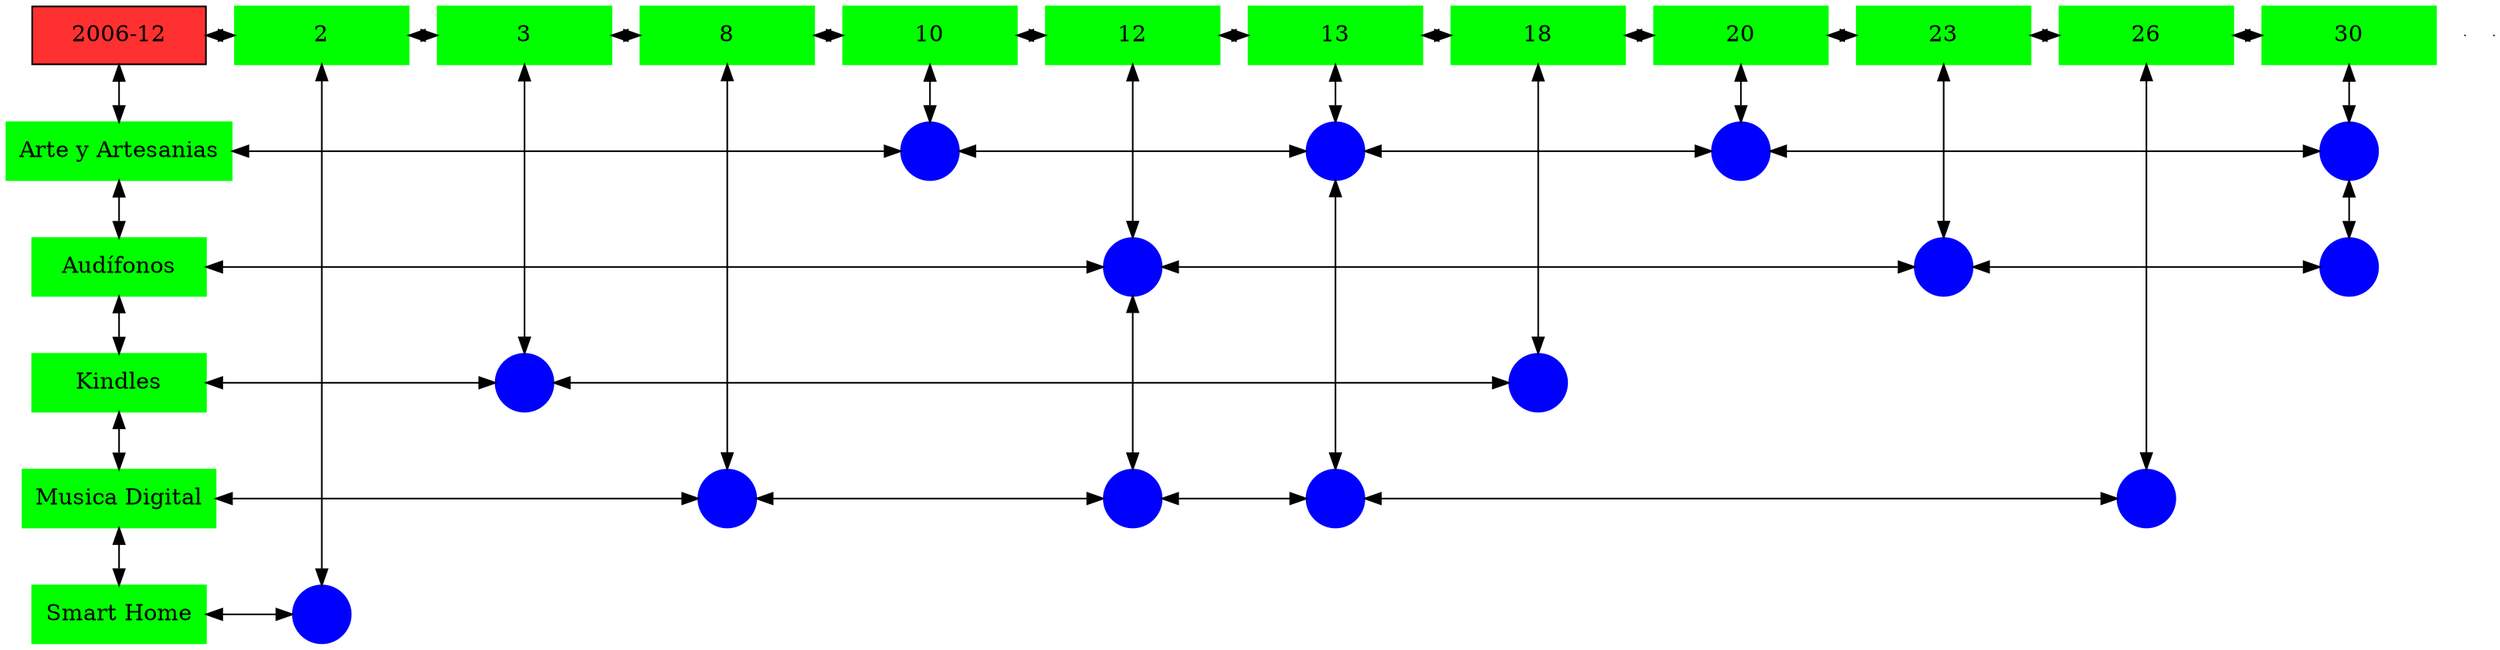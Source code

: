 digraph G{
node[shape="box"];
nodeMt[ label = "2006-12", width = 1.5, style = filled, fillcolor = firebrick1, group = 1 ];
e0[ shape = point, width = 0 ];
e1[ shape = point, width = 0 ];
node0xc001e47e50[label="2",color=green,style =filled,width = 1.5 group=2];
nodeMt->node0xc001e47e50[dir="both"];
{rank=same;nodeMt;node0xc001e47e50;}
node0xc00225d270[label="3",color=green,style =filled,width = 1.5 group=3];
node0xc001e47e50->node0xc00225d270[dir="both"];
{rank=same;node0xc001e47e50;node0xc00225d270;}
node0xc001ee5c70[label="8",color=green,style =filled,width = 1.5 group=8];
node0xc00225d270->node0xc001ee5c70[dir="both"];
{rank=same;node0xc00225d270;node0xc001ee5c70;}
node0xc002103360[label="10",color=green,style =filled,width = 1.5 group=10];
node0xc001ee5c70->node0xc002103360[dir="both"];
{rank=same;node0xc001ee5c70;node0xc002103360;}
node0xc0020bedc0[label="12",color=green,style =filled,width = 1.5 group=12];
node0xc002103360->node0xc0020bedc0[dir="both"];
{rank=same;node0xc002103360;node0xc0020bedc0;}
node0xc00225c910[label="13",color=green,style =filled,width = 1.5 group=13];
node0xc0020bedc0->node0xc00225c910[dir="both"];
{rank=same;node0xc0020bedc0;node0xc00225c910;}
node0xc00208b9a0[label="18",color=green,style =filled,width = 1.5 group=18];
node0xc00225c910->node0xc00208b9a0[dir="both"];
{rank=same;node0xc00225c910;node0xc00208b9a0;}
node0xc0022e4370[label="20",color=green,style =filled,width = 1.5 group=20];
node0xc00208b9a0->node0xc0022e4370[dir="both"];
{rank=same;node0xc00208b9a0;node0xc0022e4370;}
node0xc002239450[label="23",color=green,style =filled,width = 1.5 group=23];
node0xc0022e4370->node0xc002239450[dir="both"];
{rank=same;node0xc0022e4370;node0xc002239450;}
node0xc00202fea0[label="26",color=green,style =filled,width = 1.5 group=26];
node0xc002239450->node0xc00202fea0[dir="both"];
{rank=same;node0xc002239450;node0xc00202fea0;}
node0xc00207e1e0[label="30",color=green,style =filled,width = 1.5 group=30];
node0xc00202fea0->node0xc00207e1e0[dir="both"];
{rank=same;node0xc00202fea0;node0xc00207e1e0;}
node0xc00207e190[label="Arte y Artesanias",color=green,style =filled width = 1.5 group=1];
node0xc0020ff800[label="",color=blue,style =filled, width = 0.5 group=10 shape=circle];
node0xc00207e190->node0xc0020ff800[dir="both"];
{rank=same;node0xc00207e190;node0xc0020ff800;}
node0xc0022c6480[label="",color=blue,style =filled, width = 0.5 group=13 shape=circle];
node0xc0020ff800->node0xc0022c6480[dir="both"];
{rank=same;node0xc0022c6480;node0xc0020ff800;}
node0xc0022dcd80[label="",color=blue,style =filled, width = 0.5 group=20 shape=circle];
node0xc0022c6480->node0xc0022dcd80[dir="both"];
{rank=same;node0xc0022dcd80;node0xc0022c6480;}
node0xc00207a880[label="",color=blue,style =filled, width = 0.5 group=30 shape=circle];
node0xc0022dcd80->node0xc00207a880[dir="both"];
{rank=same;node0xc00207a880;node0xc0022dcd80;}
node0xc00216a780[label="Audífonos",color=green,style =filled width = 1.5 group=1];
node0xc00216c580[label="",color=blue,style =filled, width = 0.5 group=12 shape=circle];
node0xc00216a780->node0xc00216c580[dir="both"];
{rank=same;node0xc00216a780;node0xc00216c580;}
node0xc002233f00[label="",color=blue,style =filled, width = 0.5 group=23 shape=circle];
node0xc00216c580->node0xc002233f00[dir="both"];
{rank=same;node0xc002233f00;node0xc00216c580;}
node0xc0022f1c80[label="",color=blue,style =filled, width = 0.5 group=30 shape=circle];
node0xc002233f00->node0xc0022f1c80[dir="both"];
{rank=same;node0xc0022f1c80;node0xc002233f00;}
node0xc00208b950[label="Kindles",color=green,style =filled width = 1.5 group=1];
node0xc002259500[label="",color=blue,style =filled, width = 0.5 group=3 shape=circle];
node0xc00208b950->node0xc002259500[dir="both"];
{rank=same;node0xc00208b950;node0xc002259500;}
node0xc00208d200[label="",color=blue,style =filled, width = 0.5 group=18 shape=circle];
node0xc002259500->node0xc00208d200[dir="both"];
{rank=same;node0xc00208d200;node0xc002259500;}
node0xc001ee5c20[label="Musica Digital",color=green,style =filled width = 1.5 group=1];
node0xc001ee3180[label="",color=blue,style =filled, width = 0.5 group=8 shape=circle];
node0xc001ee5c20->node0xc001ee3180[dir="both"];
{rank=same;node0xc001ee5c20;node0xc001ee3180;}
node0xc0020bcf80[label="",color=blue,style =filled, width = 0.5 group=12 shape=circle];
node0xc001ee3180->node0xc0020bcf80[dir="both"];
{rank=same;node0xc0020bcf80;node0xc001ee3180;}
node0xc002258d80[label="",color=blue,style =filled, width = 0.5 group=13 shape=circle];
node0xc0020bcf80->node0xc002258d80[dir="both"];
{rank=same;node0xc002258d80;node0xc0020bcf80;}
node0xc002038d00[label="",color=blue,style =filled, width = 0.5 group=26 shape=circle];
node0xc002258d80->node0xc002038d00[dir="both"];
{rank=same;node0xc002038d00;node0xc002258d80;}
node0xc001e47e00[label="Smart Home",color=green,style =filled width = 1.5 group=1];
node0xc001e45300[label="",color=blue,style =filled, width = 0.5 group=2 shape=circle];
node0xc001e47e00->node0xc001e45300[dir="both"];
{rank=same;node0xc001e47e00;node0xc001e45300;}
node0xc001e47e50->node0xc001e45300[dir="both"];
node0xc00225d270->node0xc002259500[dir="both"];
node0xc001ee5c70->node0xc001ee3180[dir="both"];
node0xc002103360->node0xc0020ff800[dir="both"];
node0xc0020bedc0->node0xc00216c580[dir="both"];
node0xc00216c580->node0xc0020bcf80[dir="both"];
node0xc00225c910->node0xc0022c6480[dir="both"];
node0xc0022c6480->node0xc002258d80[dir="both"];
node0xc00208b9a0->node0xc00208d200[dir="both"];
node0xc0022e4370->node0xc0022dcd80[dir="both"];
node0xc002239450->node0xc002233f00[dir="both"];
node0xc00202fea0->node0xc002038d00[dir="both"];
node0xc00207e1e0->node0xc00207a880[dir="both"];
node0xc00207a880->node0xc0022f1c80[dir="both"];
nodeMt->node0xc00207e190[dir="both"];
node0xc00207e190->node0xc00216a780[dir="both"];
node0xc00216a780->node0xc00208b950[dir="both"];
node0xc00208b950->node0xc001ee5c20[dir="both"];
node0xc001ee5c20->node0xc001e47e00[dir="both"];
}
